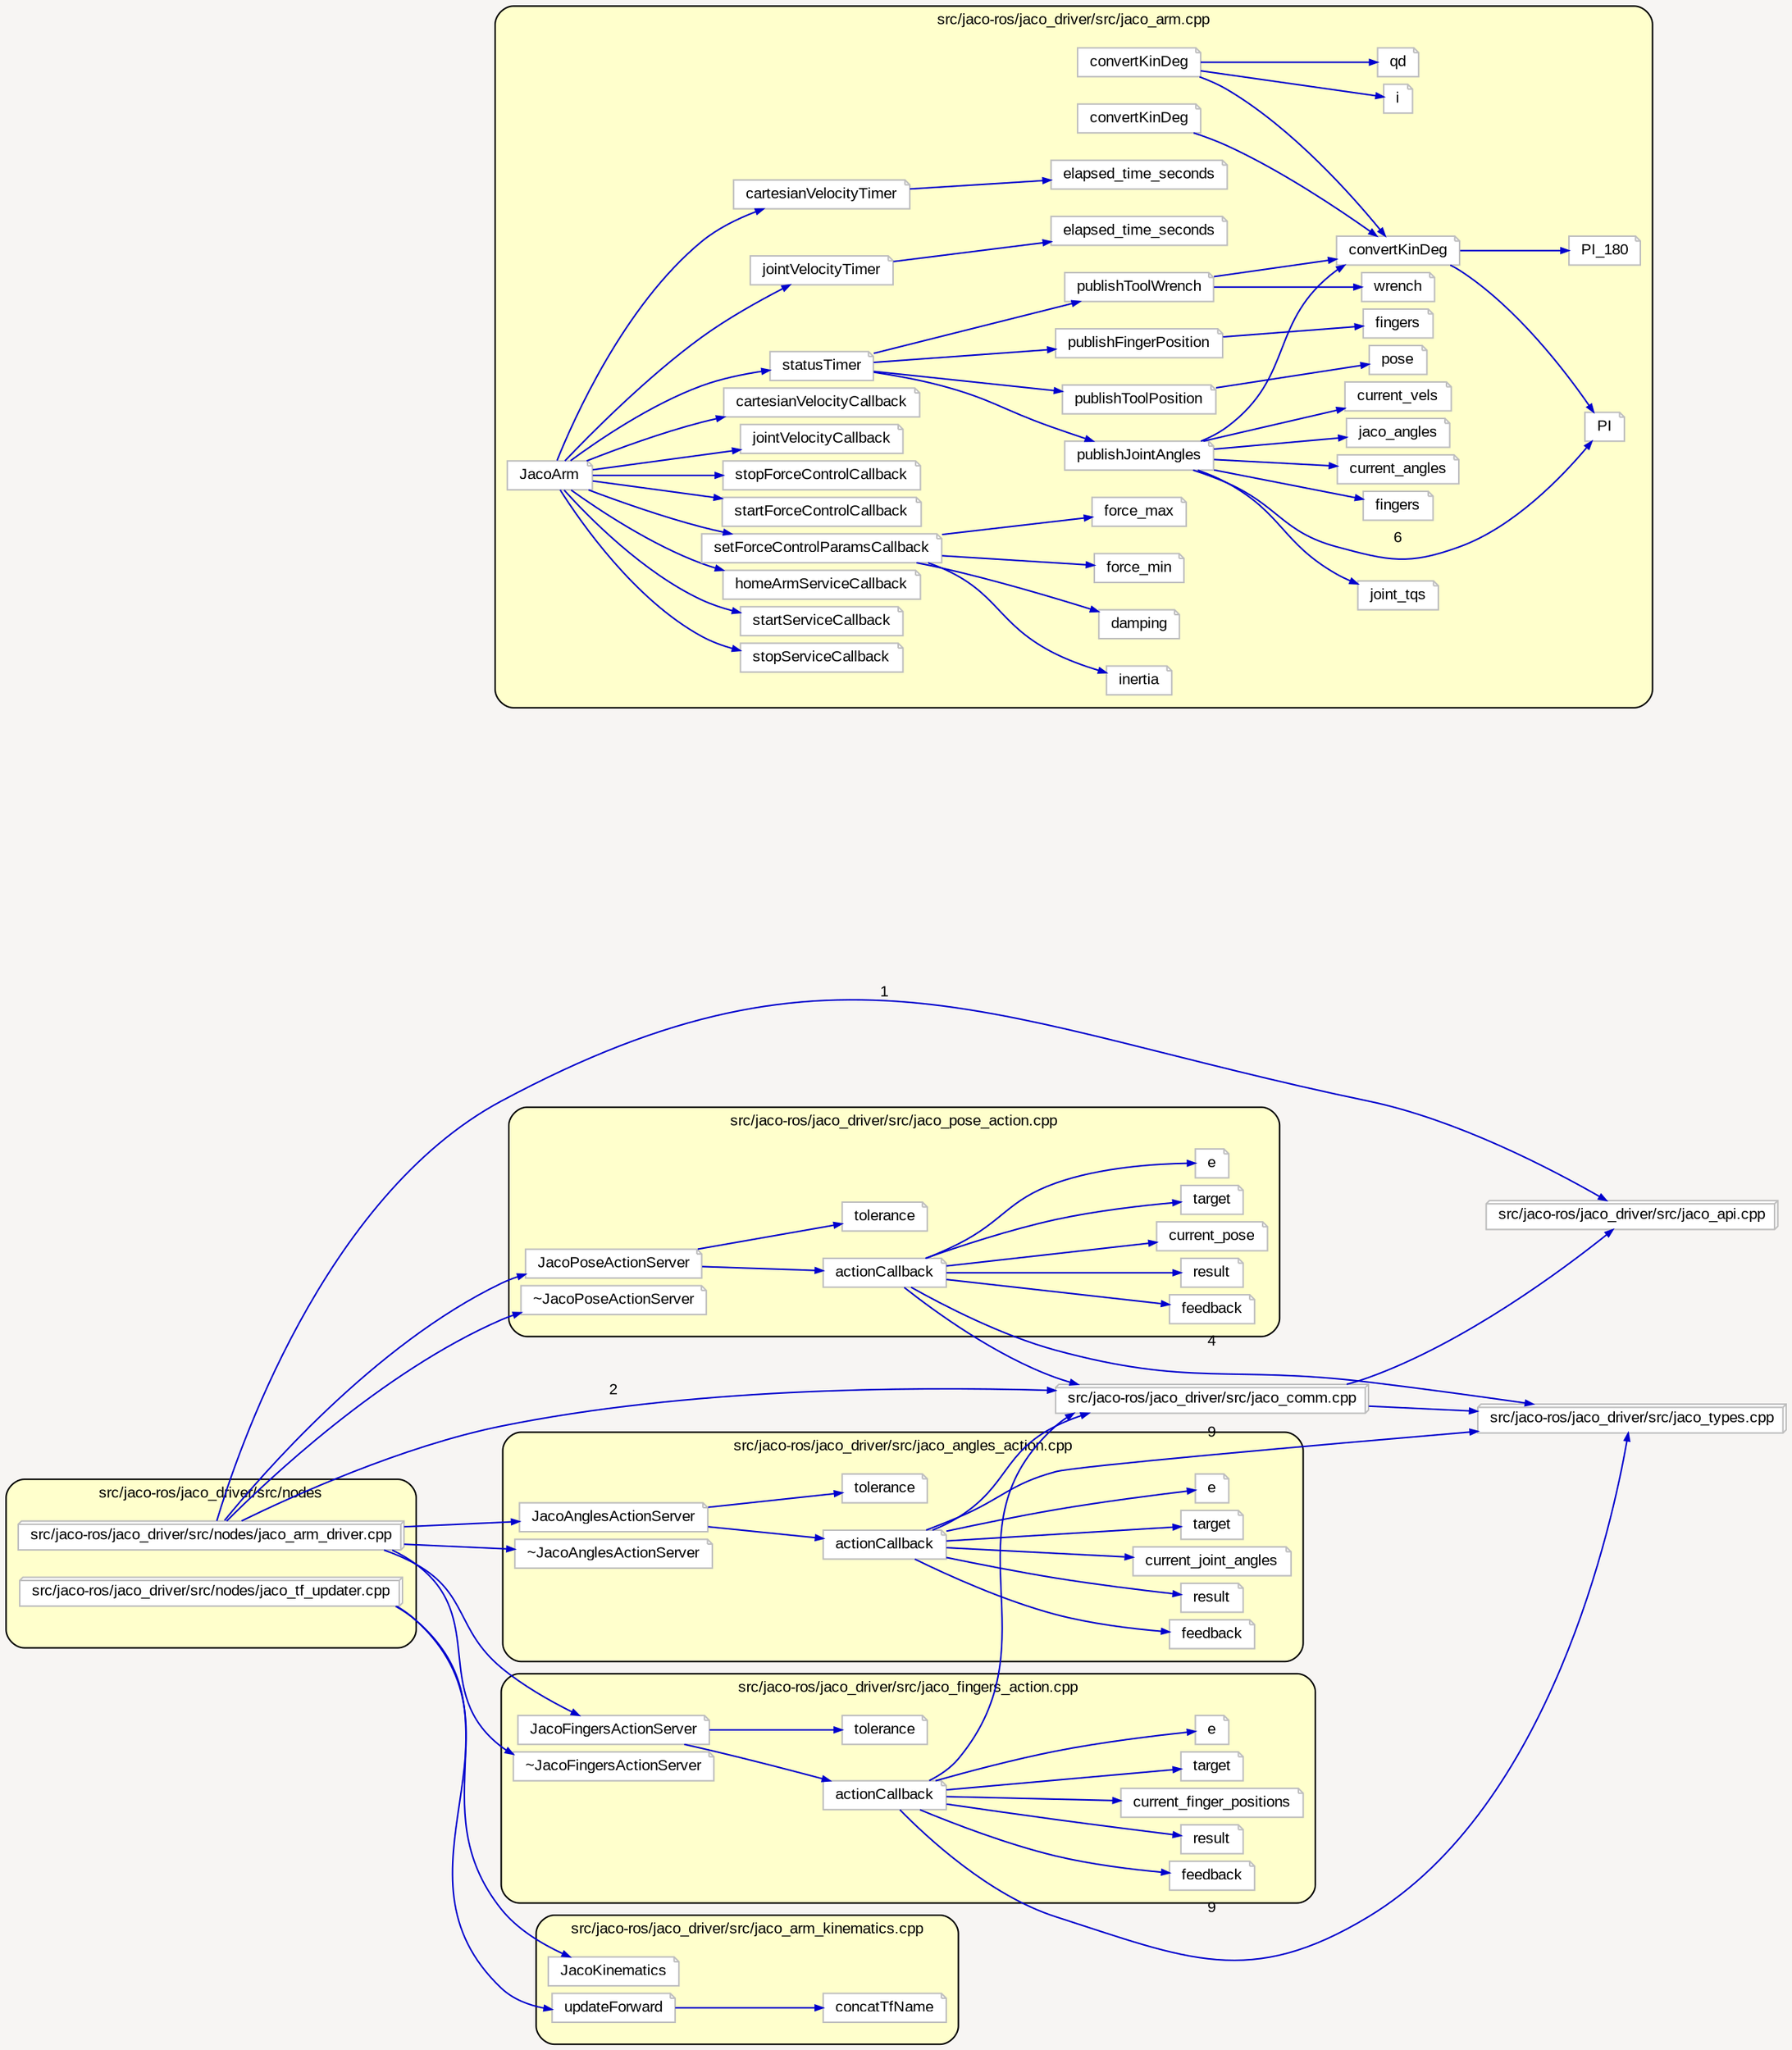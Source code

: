 digraph "" {
  graph [pack="true", packmode="clust", ranksep="1.0", style="rounded,filled", bgcolor="#F7F5F3", fontname="Arial", fontsize="10", label="", compound="true", fillcolor="#FFFFCC", rankdir="LR"];
  node [shape="rectangle", node_initialized="no", fixedsize="false", style="filled", color="grey", fontname="Arial", fontsize="10", width="0.0", height="0.0", fillcolor="white", label="", compound="true"];
  edge [arrowtail="none", dir="forward", arrowhead="normal", fontcolor="black", arrowsize="0.5", ltail="", lhead="", color="black", fontname="Arial", fontsize="10", label="", compound="true"];
  subgraph "cluster_4" {
    graph [label="src/jaco-ros/jaco_driver/src/nodes", fillcolor="#FFFFCC"];
    __N5 [shape="box3d", style="filled", color="#bebebe", label="src/jaco-ros/jaco_driver/src/nodes/jaco_arm_driver.cpp", fillcolor="#ffffff"];
    __N17 [shape="box3d", style="filled", color="#bebebe", label="src/jaco-ros/jaco_driver/src/nodes/jaco_tf_updater.cpp", fillcolor="#ffffff"];
    __N84 [shape="none", style="invis,none", label=""];
  }
  subgraph "cluster_6" {
    graph [label="src/jaco-ros/jaco_driver/src/jaco_pose_action.cpp", fillcolor="#FFFFCC"];
    __N7 [shape="note", style="filled", color="#bebebe", label="JacoPoseActionServer", fillcolor="#ffffff"];
    __N14 [shape="note", style="filled", color="#bebebe", label="~JacoPoseActionServer", fillcolor="#ffffff"];
    __N19 [shape="note", style="filled", color="#bebebe", label="actionCallback", fillcolor="#ffffff"];
    __N20 [shape="note", style="filled", color="#bebebe", label="tolerance", fillcolor="#ffffff"];
    __N63 [shape="note", style="filled", color="#bebebe", label="feedback", fillcolor="#ffffff"];
    __N64 [shape="note", style="filled", color="#bebebe", label="result", fillcolor="#ffffff"];
    __N65 [shape="note", style="filled", color="#bebebe", label="current_pose", fillcolor="#ffffff"];
    __N66 [shape="note", style="filled", color="#bebebe", label="target", fillcolor="#ffffff"];
    __N67 [shape="note", style="filled", color="#bebebe", label="e", fillcolor="#ffffff"];
    __N83 [shape="none", style="invis,none", label=""];
    __N7 -> __N19 [arrowtail="none", dir="forward", arrowhead="normal", color="#0000cd", label="1"];
    __N7 -> __N20 [arrowtail="none", dir="forward", arrowhead="normal", color="#0000cd", label="2"];
    __N19 -> __N63 [arrowtail="none", dir="forward", arrowhead="normal", color="#0000cd", label="9"];
    __N19 -> __N64 [arrowtail="none", dir="forward", arrowhead="normal", color="#0000cd", label="15"];
    __N19 -> __N65 [arrowtail="none", dir="forward", arrowhead="normal", color="#0000cd", label="8"];
    __N19 -> __N66 [arrowtail="none", dir="forward", arrowhead="normal", color="#0000cd", label="3"];
    __N19 -> __N67 [arrowtail="none", dir="forward", arrowhead="normal", color="#0000cd", label="1"];
  }
  subgraph "cluster_8" {
    graph [label="src/jaco-ros/jaco_driver/src/jaco_angles_action.cpp", fillcolor="#FFFFCC"];
    __N9 [shape="note", style="filled", color="#bebebe", label="JacoAnglesActionServer", fillcolor="#ffffff"];
    __N13 [shape="note", style="filled", color="#bebebe", label="~JacoAnglesActionServer", fillcolor="#ffffff"];
    __N21 [shape="note", style="filled", color="#bebebe", label="actionCallback", fillcolor="#ffffff"];
    __N22 [shape="note", style="filled", color="#bebebe", label="tolerance", fillcolor="#ffffff"];
    __N74 [shape="note", style="filled", color="#bebebe", label="feedback", fillcolor="#ffffff"];
    __N75 [shape="note", style="filled", color="#bebebe", label="result", fillcolor="#ffffff"];
    __N76 [shape="note", style="filled", color="#bebebe", label="current_joint_angles", fillcolor="#ffffff"];
    __N77 [shape="note", style="filled", color="#bebebe", label="target", fillcolor="#ffffff"];
    __N78 [shape="note", style="filled", color="#bebebe", label="e", fillcolor="#ffffff"];
    __N79 [shape="none", style="invis,none", label=""];
    __N9 -> __N21 [arrowtail="none", dir="forward", arrowhead="normal", color="#0000cd", label="1"];
    __N9 -> __N22 [arrowtail="none", dir="forward", arrowhead="normal", color="#0000cd", label="2"];
    __N21 -> __N74 [arrowtail="none", dir="forward", arrowhead="normal", color="#0000cd", label="2"];
    __N21 -> __N75 [arrowtail="none", dir="forward", arrowhead="normal", color="#0000cd", label="12"];
    __N21 -> __N76 [arrowtail="none", dir="forward", arrowhead="normal", color="#0000cd", label="13"];
    __N21 -> __N77 [arrowtail="none", dir="forward", arrowhead="normal", color="#0000cd", label="3"];
    __N21 -> __N78 [arrowtail="none", dir="forward", arrowhead="normal", color="#0000cd", label="1"];
  }
  subgraph "cluster_10" {
    graph [label="src/jaco-ros/jaco_driver/src/jaco_fingers_action.cpp", fillcolor="#FFFFCC"];
    __N11 [shape="note", style="filled", color="#bebebe", label="JacoFingersActionServer", fillcolor="#ffffff"];
    __N12 [shape="note", style="filled", color="#bebebe", label="~JacoFingersActionServer", fillcolor="#ffffff"];
    __N23 [shape="note", style="filled", color="#bebebe", label="actionCallback", fillcolor="#ffffff"];
    __N24 [shape="note", style="filled", color="#bebebe", label="tolerance", fillcolor="#ffffff"];
    __N68 [shape="note", style="filled", color="#bebebe", label="feedback", fillcolor="#ffffff"];
    __N69 [shape="note", style="filled", color="#bebebe", label="result", fillcolor="#ffffff"];
    __N70 [shape="note", style="filled", color="#bebebe", label="current_finger_positions", fillcolor="#ffffff"];
    __N71 [shape="note", style="filled", color="#bebebe", label="target", fillcolor="#ffffff"];
    __N72 [shape="note", style="filled", color="#bebebe", label="e", fillcolor="#ffffff"];
    __N80 [shape="none", style="invis,none", label=""];
    __N11 -> __N23 [arrowtail="none", dir="forward", arrowhead="normal", color="#0000cd", label="1"];
    __N11 -> __N24 [arrowtail="none", dir="forward", arrowhead="normal", color="#0000cd", label="2"];
    __N23 -> __N68 [arrowtail="none", dir="forward", arrowhead="normal", color="#0000cd", label="2"];
    __N23 -> __N69 [arrowtail="none", dir="forward", arrowhead="normal", color="#0000cd", label="12"];
    __N23 -> __N70 [arrowtail="none", dir="forward", arrowhead="normal", color="#0000cd", label="13"];
    __N23 -> __N71 [arrowtail="none", dir="forward", arrowhead="normal", color="#0000cd", label="3"];
    __N23 -> __N72 [arrowtail="none", dir="forward", arrowhead="normal", color="#0000cd", label="1"];
  }
  subgraph "cluster_15" {
    graph [label="src/jaco-ros/jaco_driver/src/jaco_arm_kinematics.cpp", fillcolor="#FFFFCC"];
    __N16 [shape="note", style="filled", color="#bebebe", label="JacoKinematics", fillcolor="#ffffff"];
    __N18 [shape="note", style="filled", color="#bebebe", label="updateForward", fillcolor="#ffffff"];
    __N73 [shape="note", style="filled", color="#bebebe", label="concatTfName", fillcolor="#ffffff"];
    __N81 [shape="none", style="invis,none", label=""];
    __N18 -> __N73 [arrowtail="none", dir="forward", arrowhead="normal", color="#0000cd", label="24"];
  }
  subgraph "cluster_25" {
    graph [label="src/jaco-ros/jaco_driver/src/jaco_arm.cpp", fillcolor="#FFFFCC"];
    __N26 [shape="note", style="filled", color="#bebebe", label="PI", fillcolor="#ffffff"];
    __N27 [shape="note", style="filled", color="#bebebe", label="convertKinDeg", fillcolor="#ffffff"];
    __N28 [shape="note", style="filled", color="#bebebe", label="PI_180", fillcolor="#ffffff"];
    __N29 [shape="note", style="filled", color="#bebebe", label="convertKinDeg", fillcolor="#ffffff"];
    __N30 [shape="note", style="filled", color="#bebebe", label="i", fillcolor="#ffffff"];
    __N31 [shape="note", style="filled", color="#bebebe", label="qd", fillcolor="#ffffff"];
    __N32 [shape="note", style="filled", color="#bebebe", label="convertKinDeg", fillcolor="#ffffff"];
    __N33 [shape="note", style="filled", color="#bebebe", label="stopServiceCallback", fillcolor="#ffffff"];
    __N34 [shape="note", style="filled", color="#bebebe", label="JacoArm", fillcolor="#ffffff"];
    __N35 [shape="note", style="filled", color="#bebebe", label="startServiceCallback", fillcolor="#ffffff"];
    __N36 [shape="note", style="filled", color="#bebebe", label="homeArmServiceCallback", fillcolor="#ffffff"];
    __N37 [shape="note", style="filled", color="#bebebe", label="setForceControlParamsCallback", fillcolor="#ffffff"];
    __N38 [shape="note", style="filled", color="#bebebe", label="startForceControlCallback", fillcolor="#ffffff"];
    __N39 [shape="note", style="filled", color="#bebebe", label="stopForceControlCallback", fillcolor="#ffffff"];
    __N40 [shape="note", style="filled", color="#bebebe", label="jointVelocityCallback", fillcolor="#ffffff"];
    __N41 [shape="note", style="filled", color="#bebebe", label="cartesianVelocityCallback", fillcolor="#ffffff"];
    __N42 [shape="note", style="filled", color="#bebebe", label="statusTimer", fillcolor="#ffffff"];
    __N43 [shape="note", style="filled", color="#bebebe", label="jointVelocityTimer", fillcolor="#ffffff"];
    __N44 [shape="note", style="filled", color="#bebebe", label="cartesianVelocityTimer", fillcolor="#ffffff"];
    __N45 [shape="note", style="filled", color="#bebebe", label="inertia", fillcolor="#ffffff"];
    __N46 [shape="note", style="filled", color="#bebebe", label="damping", fillcolor="#ffffff"];
    __N47 [shape="note", style="filled", color="#bebebe", label="force_min", fillcolor="#ffffff"];
    __N48 [shape="note", style="filled", color="#bebebe", label="force_max", fillcolor="#ffffff"];
    __N49 [shape="note", style="filled", color="#bebebe", label="publishJointAngles", fillcolor="#ffffff"];
    __N50 [shape="note", style="filled", color="#bebebe", label="publishToolPosition", fillcolor="#ffffff"];
    __N51 [shape="note", style="filled", color="#bebebe", label="publishToolWrench", fillcolor="#ffffff"];
    __N52 [shape="note", style="filled", color="#bebebe", label="publishFingerPosition", fillcolor="#ffffff"];
    __N53 [shape="note", style="filled", color="#bebebe", label="elapsed_time_seconds", fillcolor="#ffffff"];
    __N54 [shape="note", style="filled", color="#bebebe", label="elapsed_time_seconds", fillcolor="#ffffff"];
    __N55 [shape="note", style="filled", color="#bebebe", label="fingers", fillcolor="#ffffff"];
    __N56 [shape="note", style="filled", color="#bebebe", label="current_angles", fillcolor="#ffffff"];
    __N57 [shape="note", style="filled", color="#bebebe", label="jaco_angles", fillcolor="#ffffff"];
    __N58 [shape="note", style="filled", color="#bebebe", label="current_vels", fillcolor="#ffffff"];
    __N59 [shape="note", style="filled", color="#bebebe", label="joint_tqs", fillcolor="#ffffff"];
    __N60 [shape="note", style="filled", color="#bebebe", label="pose", fillcolor="#ffffff"];
    __N61 [shape="note", style="filled", color="#bebebe", label="wrench", fillcolor="#ffffff"];
    __N62 [shape="note", style="filled", color="#bebebe", label="fingers", fillcolor="#ffffff"];
    __N82 [shape="none", style="invis,none", label=""];
    __N27 -> __N26 [arrowtail="none", dir="forward", arrowhead="normal", color="#0000cd", label="1"];
    __N27 -> __N28 [arrowtail="none", dir="forward", arrowhead="normal", color="#0000cd", label="2"];
    __N29 -> __N27 [arrowtail="none", dir="forward", arrowhead="normal", color="#0000cd", label="1"];
    __N29 -> __N30 [arrowtail="none", dir="forward", arrowhead="normal", color="#0000cd", label="4"];
    __N29 -> __N31 [arrowtail="none", dir="forward", arrowhead="normal", color="#0000cd", label="2"];
    __N32 -> __N27 [arrowtail="none", dir="forward", arrowhead="normal", color="#0000cd", label="3"];
    __N34 -> __N33 [arrowtail="none", dir="forward", arrowhead="normal", color="#0000cd", label="1"];
    __N34 -> __N35 [arrowtail="none", dir="forward", arrowhead="normal", color="#0000cd", label="1"];
    __N34 -> __N36 [arrowtail="none", dir="forward", arrowhead="normal", color="#0000cd", label="1"];
    __N34 -> __N37 [arrowtail="none", dir="forward", arrowhead="normal", color="#0000cd", label="1"];
    __N34 -> __N38 [arrowtail="none", dir="forward", arrowhead="normal", color="#0000cd", label="1"];
    __N34 -> __N39 [arrowtail="none", dir="forward", arrowhead="normal", color="#0000cd", label="1"];
    __N34 -> __N40 [arrowtail="none", dir="forward", arrowhead="normal", color="#0000cd", label="1"];
    __N34 -> __N41 [arrowtail="none", dir="forward", arrowhead="normal", color="#0000cd", label="1"];
    __N34 -> __N42 [arrowtail="none", dir="forward", arrowhead="normal", color="#0000cd", label="1"];
    __N34 -> __N43 [arrowtail="none", dir="forward", arrowhead="normal", color="#0000cd", label="1"];
    __N34 -> __N44 [arrowtail="none", dir="forward", arrowhead="normal", color="#0000cd", label="1"];
    __N37 -> __N45 [arrowtail="none", dir="forward", arrowhead="normal", color="#0000cd", label="7"];
    __N37 -> __N46 [arrowtail="none", dir="forward", arrowhead="normal", color="#0000cd", label="7"];
    __N37 -> __N47 [arrowtail="none", dir="forward", arrowhead="normal", color="#0000cd", label="7"];
    __N37 -> __N48 [arrowtail="none", dir="forward", arrowhead="normal", color="#0000cd", label="7"];
    __N42 -> __N49 [arrowtail="none", dir="forward", arrowhead="normal", color="#0000cd", label="1"];
    __N42 -> __N50 [arrowtail="none", dir="forward", arrowhead="normal", color="#0000cd", label="1"];
    __N42 -> __N51 [arrowtail="none", dir="forward", arrowhead="normal", color="#0000cd", label="1"];
    __N42 -> __N52 [arrowtail="none", dir="forward", arrowhead="normal", color="#0000cd", label="1"];
    __N43 -> __N53 [arrowtail="none", dir="forward", arrowhead="normal", color="#0000cd", label="4"];
    __N44 -> __N54 [arrowtail="none", dir="forward", arrowhead="normal", color="#0000cd", label="4"];
    __N49 -> __N26 [arrowtail="none", dir="forward", arrowhead="normal", color="#0000cd", label="6"];
    __N49 -> __N27 [arrowtail="none", dir="forward", arrowhead="normal", color="#0000cd", label="1"];
    __N49 -> __N55 [arrowtail="none", dir="forward", arrowhead="normal", color="#0000cd", label="4"];
    __N49 -> __N56 [arrowtail="none", dir="forward", arrowhead="normal", color="#0000cd", label="8"];
    __N49 -> __N57 [arrowtail="none", dir="forward", arrowhead="normal", color="#0000cd", label="14"];
    __N49 -> __N58 [arrowtail="none", dir="forward", arrowhead="normal", color="#0000cd", label="7"];
    __N49 -> __N59 [arrowtail="none", dir="forward", arrowhead="normal", color="#0000cd", label="6"];
    __N50 -> __N60 [arrowtail="none", dir="forward", arrowhead="normal", color="#0000cd", label="2"];
    __N51 -> __N27 [arrowtail="none", dir="forward", arrowhead="normal", color="#0000cd", label="1"];
    __N51 -> __N61 [arrowtail="none", dir="forward", arrowhead="normal", color="#0000cd", label="2"];
    __N52 -> __N62 [arrowtail="none", dir="forward", arrowhead="normal", color="#0000cd", label="2"];
  }
  __N1 [shape="box3d", style="filled", color="#bebebe", label="src/jaco-ros/jaco_driver/src/jaco_api.cpp", fillcolor="#ffffff"];
  __N2 [shape="box3d", style="filled", color="#bebebe", label="src/jaco-ros/jaco_driver/src/jaco_comm.cpp", fillcolor="#ffffff"];
  __N3 [shape="box3d", style="filled", color="#bebebe", label="src/jaco-ros/jaco_driver/src/jaco_types.cpp", fillcolor="#ffffff"];
  __N2 -> __N1 [arrowtail="none", dir="forward", arrowhead="normal", color="#0000cd", label="1"];
  __N2 -> __N3 [arrowtail="none", dir="forward", arrowhead="normal", color="#0000cd", label="37"];
  __N5 -> __N1 [arrowtail="none", dir="forward", arrowhead="normal", color="#0000cd", label="1"];
  __N5 -> __N2 [arrowtail="none", dir="forward", arrowhead="normal", color="#0000cd", label="2"];
  __N5 -> __N7 [arrowtail="none", dir="forward", arrowhead="normal", color="#0000cd", label="1"];
  __N5 -> __N9 [arrowtail="none", dir="forward", arrowhead="normal", color="#0000cd", label="1"];
  __N5 -> __N11 [arrowtail="none", dir="forward", arrowhead="normal", color="#0000cd", label="1"];
  __N5 -> __N12 [arrowtail="none", dir="forward", arrowhead="normal", color="#0000cd", label="1"];
  __N5 -> __N13 [arrowtail="none", dir="forward", arrowhead="normal", color="#0000cd", label="1"];
  __N5 -> __N14 [arrowtail="none", dir="forward", arrowhead="normal", color="#0000cd", label="1"];
  __N17 -> __N16 [arrowtail="none", dir="forward", arrowhead="normal", color="#0000cd", label="1"];
  __N17 -> __N18 [arrowtail="none", dir="forward", arrowhead="normal", color="#0000cd", label="1"];
  __N19 -> __N2 [arrowtail="none", dir="forward", arrowhead="normal", color="#0000cd", label="9"];
  __N19 -> __N3 [arrowtail="none", dir="forward", arrowhead="normal", color="#0000cd", label="4"];
  __N23 -> __N2 [arrowtail="none", dir="forward", arrowhead="normal", color="#0000cd", label="10"];
  __N23 -> __N3 [arrowtail="none", dir="forward", arrowhead="normal", color="#0000cd", label="9"];
  __N21 -> __N2 [arrowtail="none", dir="forward", arrowhead="normal", color="#0000cd", label="9"];
  __N21 -> __N3 [arrowtail="none", dir="forward", arrowhead="normal", color="#0000cd", label="9"];
}
